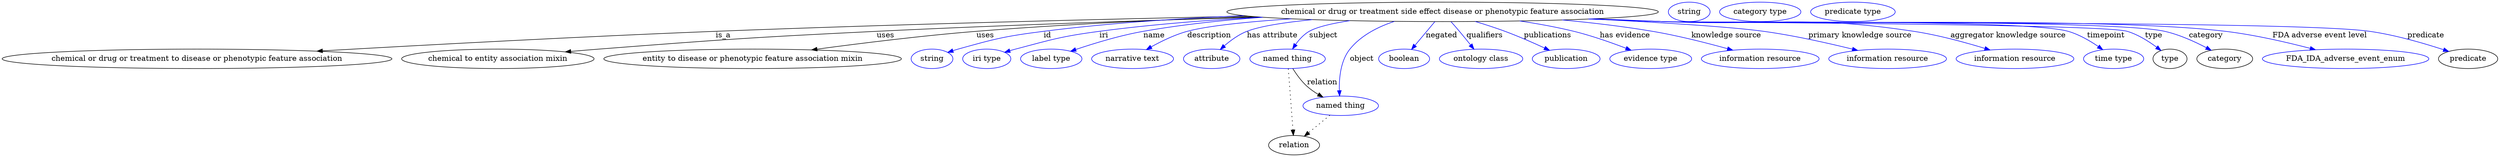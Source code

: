digraph {
	graph [bb="0,0,4602,283"];
	node [label="\N"];
	"chemical or drug or treatment side effect disease or phenotypic feature association"	[height=0.5,
		label="chemical or drug or treatment side effect disease or phenotypic feature association",
		pos="2655.4,265",
		width=11.049];
	"chemical or drug or treatment to disease or phenotypic feature association"	[height=0.5,
		pos="359.42,178",
		width=9.9838];
	"chemical or drug or treatment side effect disease or phenotypic feature association" -> "chemical or drug or treatment to disease or phenotypic feature association"	[label=is_a,
		lp="1330.4,221.5",
		pos="e,580.76,192.2 2296.9,257.17 2027.2,251.41 1648.6,242.02 1316.4,229 1068.5,219.28 784.56,203.92 590.79,192.78"];
	"chemical to entity association mixin"	[height=0.5,
		pos="914.42,178",
		width=4.9287];
	"chemical or drug or treatment side effect disease or phenotypic feature association" -> "chemical to entity association mixin"	[label=uses,
		lp="1627.9,221.5",
		pos="e,1039.4,190.81 2319.1,255.38 2114.5,249.48 1847.8,240.61 1611.4,229 1384.6,217.86 1327.9,213.62 1101.4,196 1084.6,194.69 1067,193.22 \
1049.6,191.71"];
	"entity to disease or phenotypic feature association mixin"	[height=0.5,
		pos="1384.4,178",
		width=7.6188];
	"chemical or drug or treatment side effect disease or phenotypic feature association" -> "entity to disease or phenotypic feature association mixin"	[label=uses,
		lp="1811.9,221.5",
		pos="e,1492.8,194.59 2308,256.21 2151.2,251.07 1963.8,242.65 1795.4,229 1696.6,220.99 1584.8,207.08 1502.9,195.97"];
	id	[color=blue,
		height=0.5,
		label=string,
		pos="1715.4,178",
		width=1.0652];
	"chemical or drug or treatment side effect disease or phenotypic feature association" -> id	[color=blue,
		label=id,
		lp="1930.4,221.5",
		pos="e,1744.4,189.98 2291,257.75 2173.3,252.75 2042.5,244.04 1923.4,229 1851.4,219.91 1833.4,215.5 1763.4,196 1760.3,195.13 1757.1,194.17 \
1753.9,193.15",
		style=solid];
	iri	[color=blue,
		height=0.5,
		label="iri type",
		pos="1816.4,178",
		width=1.2277];
	"chemical or drug or treatment side effect disease or phenotypic feature association" -> iri	[color=blue,
		label=iri,
		lp="2031.4,221.5",
		pos="e,1849.3,190.12 2321.2,255.22 2224.8,250.06 2119.7,241.9 2023.4,229 1954,219.7 1937.1,214.05 1869.4,196 1866,195.1 1862.6,194.12 \
1859.1,193.09",
		style=solid];
	name	[color=blue,
		height=0.5,
		label="label type",
		pos="1935.4,178",
		width=1.5707];
	"chemical or drug or treatment side effect disease or phenotypic feature association" -> name	[color=blue,
		label=name,
		lp="2124.4,221.5",
		pos="e,1971.1,192.11 2324,255.03 2251.3,249.7 2175,241.51 2104.4,229 2061.6,221.41 2014.3,206.86 1980.7,195.4",
		style=solid];
	description	[color=blue,
		height=0.5,
		label="narrative text",
		pos="2085.4,178",
		width=2.0943];
	"chemical or drug or treatment side effect disease or phenotypic feature association" -> description	[color=blue,
		label=description,
		lp="2225.9,221.5",
		pos="e,2110.6,195.07 2376.3,252.16 2297.5,246.83 2222.9,239.34 2185.4,229 2162.3,222.62 2138.1,210.72 2119.4,200.13",
		style=solid];
	"has attribute"	[color=blue,
		height=0.5,
		label=attribute,
		pos="2230.4,178",
		width=1.4443];
	"chemical or drug or treatment side effect disease or phenotypic feature association" -> "has attribute"	[color=blue,
		label="has attribute",
		lp="2342.4,221.5",
		pos="e,2246.2,195.25 2415.7,250.59 2364.9,245.45 2319.4,238.46 2295.4,229 2280,222.92 2265.2,212.06 2253.6,202.01",
		style=solid];
	subject	[color=blue,
		height=0.5,
		label="named thing",
		pos="2370.4,178",
		width=1.9318];
	"chemical or drug or treatment side effect disease or phenotypic feature association" -> subject	[color=blue,
		label=subject,
		lp="2436.4,221.5",
		pos="e,2379.6,196.23 2485.3,248.73 2453,243.72 2424.9,237.26 2410.4,229 2400.3,223.23 2391.8,213.83 2385.3,204.73",
		style=solid];
	object	[color=blue,
		height=0.5,
		label="named thing",
		pos="2468.4,91",
		width=1.9318];
	"chemical or drug or treatment side effect disease or phenotypic feature association" -> object	[color=blue,
		label=object,
		lp="2507.4,178",
		pos="e,2466.4,109.15 2567.3,247.39 2537.1,237.38 2505.8,221.41 2485.4,196 2468.1,174.44 2465.3,142.11 2465.9,119.23",
		style=solid];
	negated	[color=blue,
		height=0.5,
		label=boolean,
		pos="2585.4,178",
		width=1.2999];
	"chemical or drug or treatment side effect disease or phenotypic feature association" -> negated	[color=blue,
		label=negated,
		lp="2654.4,221.5",
		pos="e,2598.9,195.31 2641.3,246.8 2630.9,234.23 2616.7,217.01 2605.2,203.08",
		style=solid];
	qualifiers	[color=blue,
		height=0.5,
		label="ontology class",
		pos="2726.4,178",
		width=2.1304];
	"chemical or drug or treatment side effect disease or phenotypic feature association" -> qualifiers	[color=blue,
		label=qualifiers,
		lp="2733.9,221.5",
		pos="e,2713.7,195.93 2671.6,246.79 2676.8,241.2 2682.4,234.91 2687.4,229 2694.2,221.01 2701.3,212.07 2707.6,203.97",
		style=solid];
	publications	[color=blue,
		height=0.5,
		label=publication,
		pos="2883.4,178",
		width=1.7332];
	"chemical or drug or treatment side effect disease or phenotypic feature association" -> publications	[color=blue,
		label=publications,
		lp="2850.4,221.5",
		pos="e,2853,193.86 2716.4,247.18 2734.3,241.82 2753.8,235.57 2771.4,229 2795.8,219.91 2822.5,208.1 2843.6,198.24",
		style=solid];
	"has evidence"	[color=blue,
		height=0.5,
		label="evidence type",
		pos="3039.4,178",
		width=2.0943];
	"chemical or drug or treatment side effect disease or phenotypic feature association" -> "has evidence"	[color=blue,
		label="has evidence",
		lp="2992.9,221.5",
		pos="e,3003.5,193.96 2798.6,248.17 2831.6,243.2 2866.5,236.89 2898.4,229 2931,220.96 2966.6,208.31 2993.9,197.75",
		style=solid];
	"knowledge source"	[color=blue,
		height=0.5,
		label="information resource",
		pos="3241.4,178",
		width=3.015];
	"chemical or drug or treatment side effect disease or phenotypic feature association" -> "knowledge source"	[color=blue,
		label="knowledge source",
		lp="3179.9,221.5",
		pos="e,3191,194.07 2877.3,250.04 2931.8,244.95 2989.9,238.11 3043.4,229 3090.1,221.05 3142,207.79 3180.9,196.92",
		style=solid];
	"primary knowledge source"	[color=blue,
		height=0.5,
		label="information resource",
		pos="3476.4,178",
		width=3.015];
	"chemical or drug or treatment side effect disease or phenotypic feature association" -> "primary knowledge source"	[color=blue,
		label="primary knowledge source",
		lp="3426.4,221.5",
		pos="e,3421.6,193.57 2929.7,251.94 3054.4,245.61 3187.4,237.43 3248.4,229 3304.1,221.29 3366.5,207.24 3411.9,196",
		style=solid];
	"aggregator knowledge source"	[color=blue,
		height=0.5,
		label="information resource",
		pos="3711.4,178",
		width=3.015];
	"chemical or drug or treatment side effect disease or phenotypic feature association" -> "aggregator knowledge source"	[color=blue,
		label="aggregator knowledge source",
		lp="3699.9,221.5",
		pos="e,3665.8,194.34 2935.4,252.2 2977.9,250.44 3021.3,248.66 3062.4,247 3268.2,238.7 3321.8,259.92 3525.4,229 3570,222.23 3619.2,208.72 \
3655.8,197.45",
		style=solid];
	timepoint	[color=blue,
		height=0.5,
		label="time type",
		pos="3893.4,178",
		width=1.5346];
	"chemical or drug or treatment side effect disease or phenotypic feature association" -> timepoint	[color=blue,
		label=timepoint,
		lp="3879.4,221.5",
		pos="e,3873.7,194.96 2928.8,251.92 2973.4,250.13 3019.2,248.42 3062.4,247 3145.5,244.27 3730.6,252.22 3810.4,229 3830.1,223.26 3849.9,\
211.63 3865.2,201.03",
		style=solid];
	type	[height=0.5,
		pos="3997.4,178",
		width=0.86659];
	"chemical or drug or treatment side effect disease or phenotypic feature association" -> type	[color=blue,
		label=type,
		lp="3967.4,221.5",
		pos="e,3980.9,193.29 2927.4,251.86 2972.5,250.07 3018.8,248.37 3062.4,247 3110,245.51 3872.9,242.72 3918.4,229 3938.3,223.01 3958,210.53 \
3972.8,199.53",
		style=solid];
	category	[height=0.5,
		pos="4098.4,178",
		width=1.4263];
	"chemical or drug or treatment side effect disease or phenotypic feature association" -> category	[color=blue,
		label=category,
		lp="4063.9,221.5",
		pos="e,4073.4,193.8 2926.6,251.83 2971.9,250.04 3018.5,248.34 3062.4,247 3165.2,243.85 3887.1,251.57 3987.4,229 4014.5,222.9 4043.1,209.87 \
4064.5,198.64",
		style=solid];
	"FDA adverse event level"	[color=blue,
		height=0.5,
		label=FDA_IDA_adverse_event_enum,
		pos="4321.4,178",
		width=4.2607];
	"chemical or drug or treatment side effect disease or phenotypic feature association" -> "FDA adverse event level"	[color=blue,
		label="FDA adverse event level",
		lp="4273.9,221.5",
		pos="e,4265.9,194.83 2925.8,251.78 2971.4,249.99 3018.2,248.31 3062.4,247 3292.8,240.19 3870.6,256.46 4099.4,229 4152.8,222.59 4212.3,\
208.85 4256.2,197.39",
		style=solid];
	predicate	[height=0.5,
		pos="4547.4,178",
		width=1.5165];
	"chemical or drug or treatment side effect disease or phenotypic feature association" -> predicate	[color=blue,
		label=predicate,
		lp="4469.4,221.5",
		pos="e,4511.7,191.71 2924.1,251.71 2970.2,249.91 3017.7,248.24 3062.4,247 3207.2,242.98 4222.1,249.34 4365.4,229 4412.9,222.27 4465.5,\
206.91 4501.9,194.98",
		style=solid];
	subject -> object	[label=relation,
		lp="2434.4,134.5",
		pos="e,2435.8,107 2380.2,159.8 2386.7,149.42 2395.9,136.42 2406.4,127 2412.5,121.55 2419.6,116.58 2426.7,112.21"];
	relation	[height=0.5,
		pos="2382.4,18",
		width=1.2999];
	subject -> relation	[pos="e,2381.1,36.188 2371.7,159.79 2373.8,132.48 2377.9,78.994 2380.3,46.38",
		style=dotted];
	object -> relation	[pos="e,2401.4,34.647 2448.5,73.533 2436.8,63.922 2422,51.669 2409.3,41.213",
		style=dotted];
	association_type	[color=blue,
		height=0.5,
		label=string,
		pos="3109.4,265",
		width=1.0652];
	association_category	[color=blue,
		height=0.5,
		label="category type",
		pos="3240.4,265",
		width=2.0762];
	"chemical or drug or treatment side effect disease or phenotypic feature association_predicate"	[color=blue,
		height=0.5,
		label="predicate type",
		pos="3411.4,265",
		width=2.1665];
}
